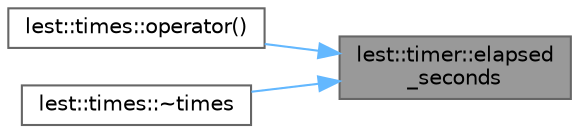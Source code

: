 digraph "lest::timer::elapsed_seconds"
{
 // LATEX_PDF_SIZE
  bgcolor="transparent";
  edge [fontname=Helvetica,fontsize=10,labelfontname=Helvetica,labelfontsize=10];
  node [fontname=Helvetica,fontsize=10,shape=box,height=0.2,width=0.4];
  rankdir="RL";
  Node1 [id="Node000001",label="lest::timer::elapsed\l_seconds",height=0.2,width=0.4,color="gray40", fillcolor="grey60", style="filled", fontcolor="black",tooltip=" "];
  Node1 -> Node2 [id="edge5_Node000001_Node000002",dir="back",color="steelblue1",style="solid",tooltip=" "];
  Node2 [id="Node000002",label="lest::times::operator()",height=0.2,width=0.4,color="grey40", fillcolor="white", style="filled",URL="$structlest_1_1times.html#a7b631f195a9b161297af14abfad41477",tooltip=" "];
  Node1 -> Node3 [id="edge6_Node000001_Node000003",dir="back",color="steelblue1",style="solid",tooltip=" "];
  Node3 [id="Node000003",label="lest::times::~times",height=0.2,width=0.4,color="grey40", fillcolor="white", style="filled",URL="$structlest_1_1times.html#a598c6b8fb215e97bc84736a36ce34368",tooltip=" "];
}
